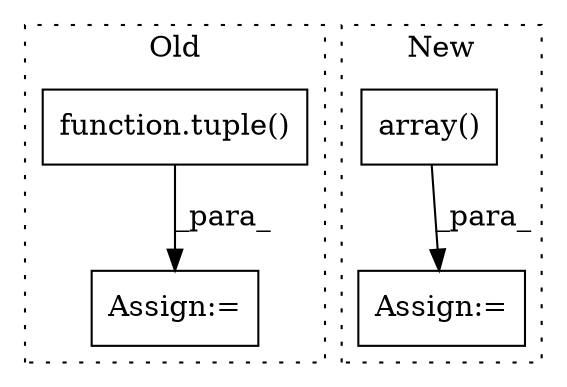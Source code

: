 digraph G {
subgraph cluster0 {
1 [label="function.tuple()" a="75" s="422,435" l="6,1" shape="box"];
4 [label="Assign:=" a="68" s="419" l="3" shape="box"];
label = "Old";
style="dotted";
}
subgraph cluster1 {
2 [label="array()" a="75" s="742,765" l="9,1" shape="box"];
3 [label="Assign:=" a="68" s="739" l="3" shape="box"];
label = "New";
style="dotted";
}
1 -> 4 [label="_para_"];
2 -> 3 [label="_para_"];
}